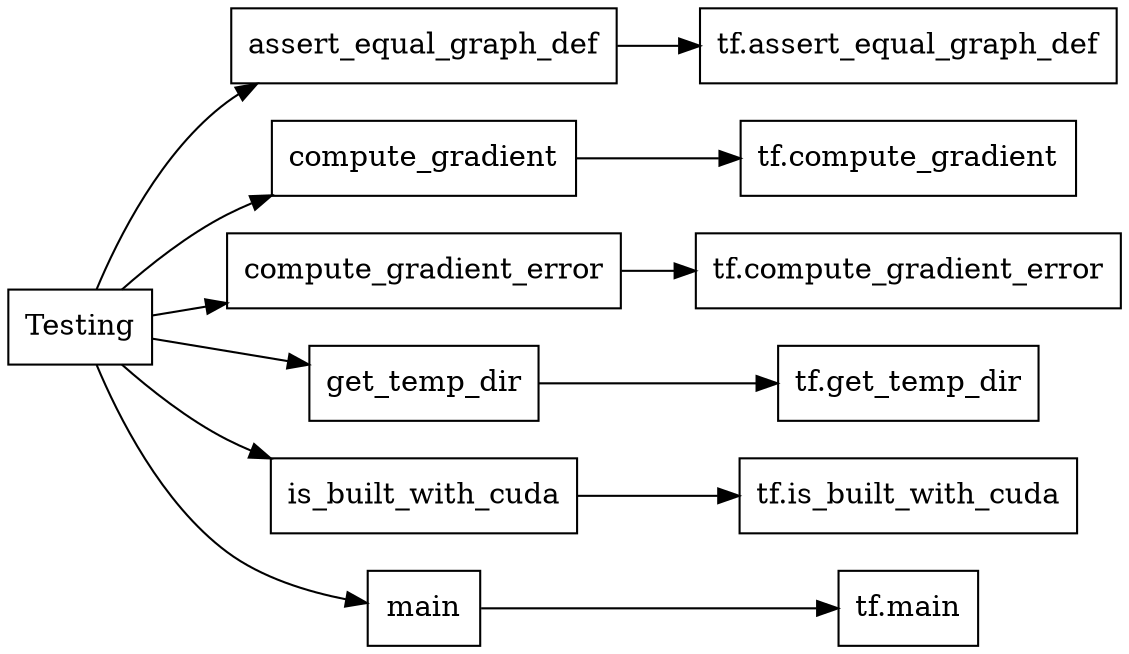 digraph "Testing"{
rankdir="LR"
node [shape="box"]
		"Testing" -> "assert_equal_graph_def" -> "tf.assert_equal_graph_def";
		"Testing" -> "compute_gradient" -> "tf.compute_gradient";
		"Testing" -> "compute_gradient_error" -> "tf.compute_gradient_error";
		"Testing" -> "get_temp_dir" -> "tf.get_temp_dir";
		"Testing" -> "is_built_with_cuda" -> "tf.is_built_with_cuda";
		"Testing" -> "main" -> "tf.main";
}
